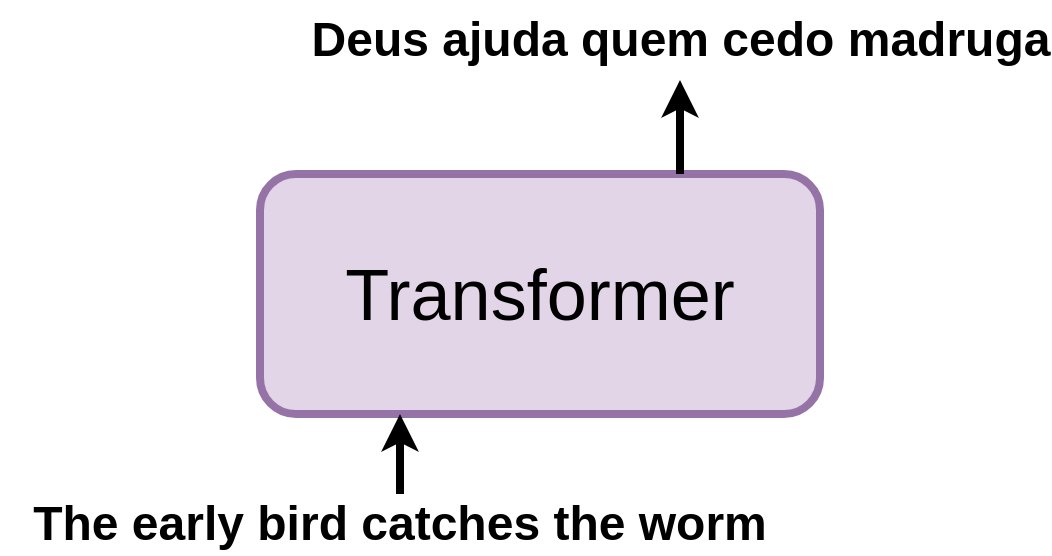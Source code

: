 <mxfile version="24.6.5" type="github">
  <diagram id="C5RBs43oDa-KdzZeNtuy" name="Page-1">
    <mxGraphModel dx="1196" dy="705" grid="1" gridSize="10" guides="1" tooltips="1" connect="1" arrows="1" fold="1" page="1" pageScale="1" pageWidth="827" pageHeight="1169" math="0" shadow="0">
      <root>
        <mxCell id="WIyWlLk6GJQsqaUBKTNV-0" />
        <mxCell id="WIyWlLk6GJQsqaUBKTNV-1" parent="WIyWlLk6GJQsqaUBKTNV-0" />
        <mxCell id="WIyWlLk6GJQsqaUBKTNV-12" value="Transformer" style="rounded=1;whiteSpace=wrap;html=1;fontSize=36;glass=0;strokeWidth=4;shadow=0;fillColor=#e1d5e7;strokeColor=#9673a6;" parent="WIyWlLk6GJQsqaUBKTNV-1" vertex="1">
          <mxGeometry x="160" y="120" width="280" height="120" as="geometry" />
        </mxCell>
        <mxCell id="KoZQiZl2t65kUEEerSjX-1" style="edgeStyle=orthogonalEdgeStyle;rounded=0;orthogonalLoop=1;jettySize=auto;html=1;strokeWidth=4;entryX=0.25;entryY=1;entryDx=0;entryDy=0;" edge="1" parent="WIyWlLk6GJQsqaUBKTNV-1" source="KoZQiZl2t65kUEEerSjX-0" target="WIyWlLk6GJQsqaUBKTNV-12">
          <mxGeometry relative="1" as="geometry" />
        </mxCell>
        <mxCell id="KoZQiZl2t65kUEEerSjX-0" value="The early bird catches the worm" style="text;html=1;align=center;verticalAlign=middle;whiteSpace=wrap;rounded=0;fontStyle=1;fontSize=24;strokeWidth=4;" vertex="1" parent="WIyWlLk6GJQsqaUBKTNV-1">
          <mxGeometry x="30" y="280" width="400" height="30" as="geometry" />
        </mxCell>
        <mxCell id="KoZQiZl2t65kUEEerSjX-6" style="edgeStyle=orthogonalEdgeStyle;rounded=0;orthogonalLoop=1;jettySize=auto;html=1;exitX=0.75;exitY=0;exitDx=0;exitDy=0;fontStyle=1;fontSize=13;strokeWidth=4;" edge="1" parent="WIyWlLk6GJQsqaUBKTNV-1" source="WIyWlLk6GJQsqaUBKTNV-12" target="KoZQiZl2t65kUEEerSjX-7">
          <mxGeometry relative="1" as="geometry">
            <mxPoint x="370.26" y="70.18" as="targetPoint" />
          </mxGeometry>
        </mxCell>
        <mxCell id="KoZQiZl2t65kUEEerSjX-7" value="Deus ajuda quem cedo madruga" style="text;html=1;align=center;verticalAlign=middle;resizable=0;points=[];autosize=1;strokeColor=none;fillColor=none;fontSize=24;fontStyle=1" vertex="1" parent="WIyWlLk6GJQsqaUBKTNV-1">
          <mxGeometry x="185" y="33" width="370" height="40" as="geometry" />
        </mxCell>
      </root>
    </mxGraphModel>
  </diagram>
</mxfile>
